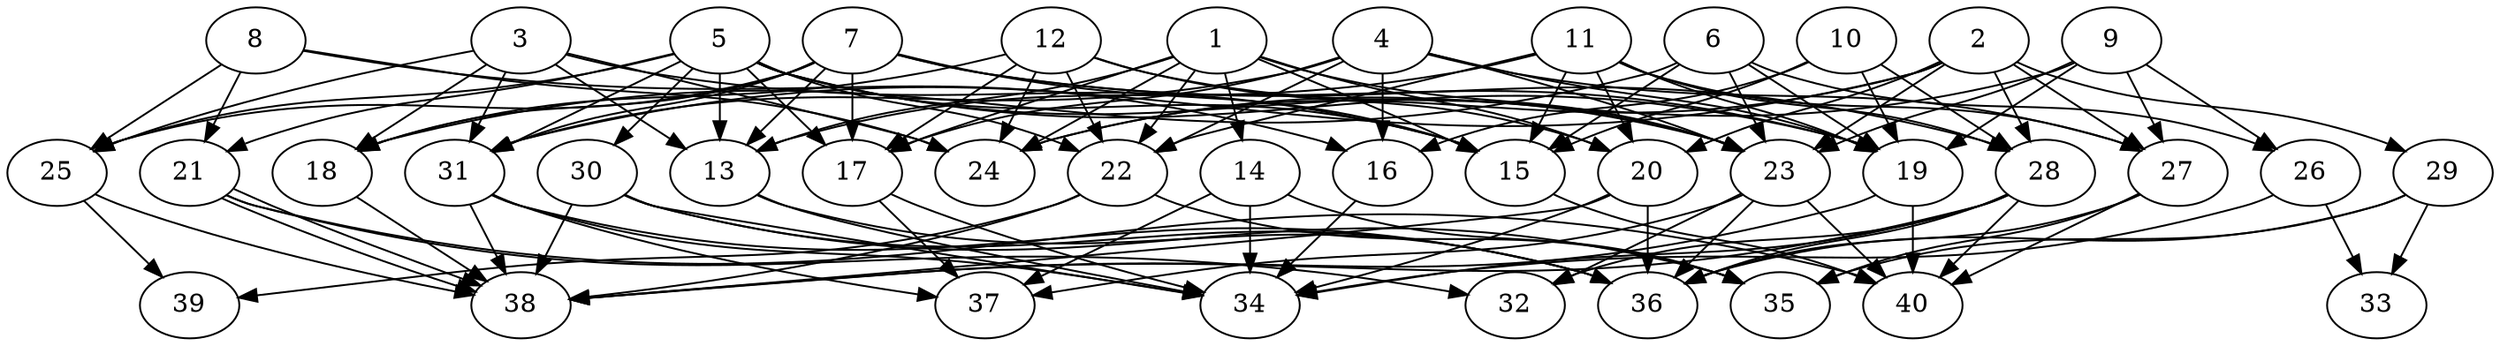 // DAG automatically generated by daggen at Thu Oct  3 14:06:48 2019
// ./daggen --dot -n 40 --ccr 0.5 --fat 0.7 --regular 0.5 --density 0.6 --mindata 5242880 --maxdata 52428800 
digraph G {
  1 [size="65218560", alpha="0.00", expect_size="32609280"] 
  1 -> 13 [size ="32609280"]
  1 -> 14 [size ="32609280"]
  1 -> 15 [size ="32609280"]
  1 -> 17 [size ="32609280"]
  1 -> 20 [size ="32609280"]
  1 -> 22 [size ="32609280"]
  1 -> 23 [size ="32609280"]
  1 -> 24 [size ="32609280"]
  2 [size="61108224", alpha="0.12", expect_size="30554112"] 
  2 -> 20 [size ="30554112"]
  2 -> 23 [size ="30554112"]
  2 -> 24 [size ="30554112"]
  2 -> 27 [size ="30554112"]
  2 -> 28 [size ="30554112"]
  2 -> 29 [size ="30554112"]
  2 -> 31 [size ="30554112"]
  3 [size="24838144", alpha="0.08", expect_size="12419072"] 
  3 -> 13 [size ="12419072"]
  3 -> 15 [size ="12419072"]
  3 -> 18 [size ="12419072"]
  3 -> 24 [size ="12419072"]
  3 -> 25 [size ="12419072"]
  3 -> 31 [size ="12419072"]
  4 [size="56979456", alpha="0.13", expect_size="28489728"] 
  4 -> 16 [size ="28489728"]
  4 -> 17 [size ="28489728"]
  4 -> 19 [size ="28489728"]
  4 -> 22 [size ="28489728"]
  4 -> 23 [size ="28489728"]
  4 -> 27 [size ="28489728"]
  4 -> 31 [size ="28489728"]
  5 [size="94382080", alpha="0.17", expect_size="47191040"] 
  5 -> 13 [size ="47191040"]
  5 -> 15 [size ="47191040"]
  5 -> 17 [size ="47191040"]
  5 -> 19 [size ="47191040"]
  5 -> 21 [size ="47191040"]
  5 -> 22 [size ="47191040"]
  5 -> 23 [size ="47191040"]
  5 -> 25 [size ="47191040"]
  5 -> 30 [size ="47191040"]
  5 -> 31 [size ="47191040"]
  6 [size="58892288", alpha="0.08", expect_size="29446144"] 
  6 -> 15 [size ="29446144"]
  6 -> 18 [size ="29446144"]
  6 -> 19 [size ="29446144"]
  6 -> 23 [size ="29446144"]
  6 -> 26 [size ="29446144"]
  7 [size="89567232", alpha="0.10", expect_size="44783616"] 
  7 -> 13 [size ="44783616"]
  7 -> 15 [size ="44783616"]
  7 -> 17 [size ="44783616"]
  7 -> 18 [size ="44783616"]
  7 -> 19 [size ="44783616"]
  7 -> 25 [size ="44783616"]
  7 -> 28 [size ="44783616"]
  7 -> 31 [size ="44783616"]
  8 [size="13275136", alpha="0.10", expect_size="6637568"] 
  8 -> 16 [size ="6637568"]
  8 -> 21 [size ="6637568"]
  8 -> 24 [size ="6637568"]
  8 -> 25 [size ="6637568"]
  9 [size="93470720", alpha="0.10", expect_size="46735360"] 
  9 -> 19 [size ="46735360"]
  9 -> 23 [size ="46735360"]
  9 -> 24 [size ="46735360"]
  9 -> 26 [size ="46735360"]
  9 -> 27 [size ="46735360"]
  10 [size="62775296", alpha="0.09", expect_size="31387648"] 
  10 -> 15 [size ="31387648"]
  10 -> 16 [size ="31387648"]
  10 -> 19 [size ="31387648"]
  10 -> 28 [size ="31387648"]
  11 [size="98158592", alpha="0.08", expect_size="49079296"] 
  11 -> 13 [size ="49079296"]
  11 -> 15 [size ="49079296"]
  11 -> 19 [size ="49079296"]
  11 -> 20 [size ="49079296"]
  11 -> 22 [size ="49079296"]
  11 -> 27 [size ="49079296"]
  11 -> 28 [size ="49079296"]
  12 [size="99430400", alpha="0.18", expect_size="49715200"] 
  12 -> 17 [size ="49715200"]
  12 -> 18 [size ="49715200"]
  12 -> 20 [size ="49715200"]
  12 -> 22 [size ="49715200"]
  12 -> 23 [size ="49715200"]
  12 -> 24 [size ="49715200"]
  13 [size="63893504", alpha="0.13", expect_size="31946752"] 
  13 -> 34 [size ="31946752"]
  13 -> 36 [size ="31946752"]
  14 [size="101332992", alpha="0.04", expect_size="50666496"] 
  14 -> 34 [size ="50666496"]
  14 -> 35 [size ="50666496"]
  14 -> 37 [size ="50666496"]
  15 [size="68659200", alpha="0.05", expect_size="34329600"] 
  15 -> 40 [size ="34329600"]
  16 [size="53266432", alpha="0.13", expect_size="26633216"] 
  16 -> 34 [size ="26633216"]
  17 [size="91000832", alpha="0.19", expect_size="45500416"] 
  17 -> 34 [size ="45500416"]
  17 -> 37 [size ="45500416"]
  18 [size="41728000", alpha="0.02", expect_size="20864000"] 
  18 -> 38 [size ="20864000"]
  19 [size="88848384", alpha="0.01", expect_size="44424192"] 
  19 -> 38 [size ="44424192"]
  19 -> 40 [size ="44424192"]
  20 [size="41111552", alpha="0.10", expect_size="20555776"] 
  20 -> 34 [size ="20555776"]
  20 -> 36 [size ="20555776"]
  20 -> 38 [size ="20555776"]
  21 [size="85534720", alpha="0.11", expect_size="42767360"] 
  21 -> 32 [size ="42767360"]
  21 -> 38 [size ="42767360"]
  21 -> 38 [size ="42767360"]
  21 -> 40 [size ="42767360"]
  22 [size="31051776", alpha="0.03", expect_size="15525888"] 
  22 -> 35 [size ="15525888"]
  22 -> 38 [size ="15525888"]
  22 -> 39 [size ="15525888"]
  23 [size="23011328", alpha="0.17", expect_size="11505664"] 
  23 -> 32 [size ="11505664"]
  23 -> 36 [size ="11505664"]
  23 -> 37 [size ="11505664"]
  23 -> 40 [size ="11505664"]
  24 [size="82423808", alpha="0.02", expect_size="41211904"] 
  25 [size="100067328", alpha="0.04", expect_size="50033664"] 
  25 -> 38 [size ="50033664"]
  25 -> 39 [size ="50033664"]
  26 [size="27246592", alpha="0.17", expect_size="13623296"] 
  26 -> 33 [size ="13623296"]
  26 -> 34 [size ="13623296"]
  27 [size="89530368", alpha="0.06", expect_size="44765184"] 
  27 -> 35 [size ="44765184"]
  27 -> 36 [size ="44765184"]
  27 -> 40 [size ="44765184"]
  28 [size="85966848", alpha="0.16", expect_size="42983424"] 
  28 -> 32 [size ="42983424"]
  28 -> 34 [size ="42983424"]
  28 -> 36 [size ="42983424"]
  28 -> 38 [size ="42983424"]
  28 -> 40 [size ="42983424"]
  29 [size="93243392", alpha="0.03", expect_size="46621696"] 
  29 -> 33 [size ="46621696"]
  29 -> 35 [size ="46621696"]
  29 -> 36 [size ="46621696"]
  30 [size="98928640", alpha="0.02", expect_size="49464320"] 
  30 -> 34 [size ="49464320"]
  30 -> 35 [size ="49464320"]
  30 -> 36 [size ="49464320"]
  30 -> 38 [size ="49464320"]
  31 [size="53786624", alpha="0.19", expect_size="26893312"] 
  31 -> 34 [size ="26893312"]
  31 -> 36 [size ="26893312"]
  31 -> 37 [size ="26893312"]
  31 -> 38 [size ="26893312"]
  32 [size="12550144", alpha="0.15", expect_size="6275072"] 
  33 [size="25845760", alpha="0.02", expect_size="12922880"] 
  34 [size="13651968", alpha="0.08", expect_size="6825984"] 
  35 [size="22464512", alpha="0.07", expect_size="11232256"] 
  36 [size="41811968", alpha="0.15", expect_size="20905984"] 
  37 [size="25724928", alpha="0.00", expect_size="12862464"] 
  38 [size="53288960", alpha="0.12", expect_size="26644480"] 
  39 [size="32919552", alpha="0.20", expect_size="16459776"] 
  40 [size="47603712", alpha="0.15", expect_size="23801856"] 
}
